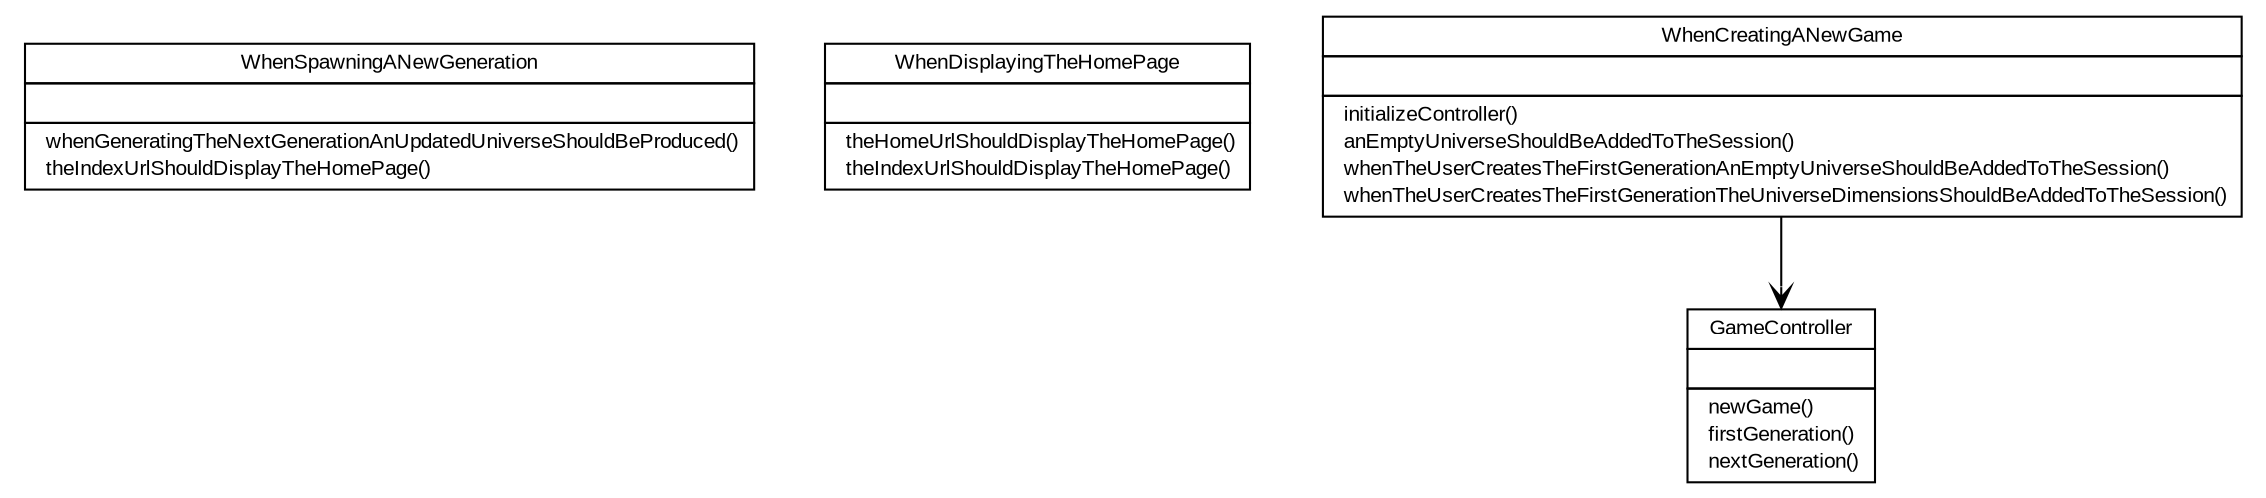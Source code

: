 #!/usr/local/bin/dot
#
# Class diagram 
# Generated by UmlGraph version 4.6 (http://www.spinellis.gr/sw/umlgraph)
#

digraph G {
	edge [fontname="arial",fontsize=10,labelfontname="arial",labelfontsize=10];
	node [fontname="arial",fontsize=10,shape=plaintext];
	// com.wakaleo.gameoflife.webtests.controllers.WhenSpawningANewGeneration
	c0 [label=<<table border="0" cellborder="1" cellspacing="0" cellpadding="2" port="p" href="./WhenSpawningANewGeneration.html">
		<tr><td><table border="0" cellspacing="0" cellpadding="1">
			<tr><td> WhenSpawningANewGeneration </td></tr>
		</table></td></tr>
		<tr><td><table border="0" cellspacing="0" cellpadding="1">
			<tr><td align="left">  </td></tr>
		</table></td></tr>
		<tr><td><table border="0" cellspacing="0" cellpadding="1">
			<tr><td align="left">  whenGeneratingTheNextGenerationAnUpdatedUniverseShouldBeProduced() </td></tr>
			<tr><td align="left">  theIndexUrlShouldDisplayTheHomePage() </td></tr>
		</table></td></tr>
		</table>>, fontname="arial", fontcolor="black", fontsize=10.0];
	// com.wakaleo.gameoflife.webtests.controllers.WhenDisplayingTheHomePage
	c1 [label=<<table border="0" cellborder="1" cellspacing="0" cellpadding="2" port="p" href="./WhenDisplayingTheHomePage.html">
		<tr><td><table border="0" cellspacing="0" cellpadding="1">
			<tr><td> WhenDisplayingTheHomePage </td></tr>
		</table></td></tr>
		<tr><td><table border="0" cellspacing="0" cellpadding="1">
			<tr><td align="left">  </td></tr>
		</table></td></tr>
		<tr><td><table border="0" cellspacing="0" cellpadding="1">
			<tr><td align="left">  theHomeUrlShouldDisplayTheHomePage() </td></tr>
			<tr><td align="left">  theIndexUrlShouldDisplayTheHomePage() </td></tr>
		</table></td></tr>
		</table>>, fontname="arial", fontcolor="black", fontsize=10.0];
	// com.wakaleo.gameoflife.webtests.controllers.WhenCreatingANewGame
	c2 [label=<<table border="0" cellborder="1" cellspacing="0" cellpadding="2" port="p" href="./WhenCreatingANewGame.html">
		<tr><td><table border="0" cellspacing="0" cellpadding="1">
			<tr><td> WhenCreatingANewGame </td></tr>
		</table></td></tr>
		<tr><td><table border="0" cellspacing="0" cellpadding="1">
			<tr><td align="left">  </td></tr>
		</table></td></tr>
		<tr><td><table border="0" cellspacing="0" cellpadding="1">
			<tr><td align="left">  initializeController() </td></tr>
			<tr><td align="left">  anEmptyUniverseShouldBeAddedToTheSession() </td></tr>
			<tr><td align="left">  whenTheUserCreatesTheFirstGenerationAnEmptyUniverseShouldBeAddedToTheSession() </td></tr>
			<tr><td align="left">  whenTheUserCreatesTheFirstGenerationTheUniverseDimensionsShouldBeAddedToTheSession() </td></tr>
		</table></td></tr>
		</table>>, fontname="arial", fontcolor="black", fontsize=10.0];
	// com.wakaleo.gameoflife.webtests.controllers.WhenCreatingANewGame NAVASSOC com.wakaleo.gameoflife.webtests.controllers.GameController
	c2:p -> c3:p [taillabel="", label="", headlabel="", fontname="arial", fontcolor="black", fontsize=10.0, color="black", arrowhead=open];
	// com.wakaleo.gameoflife.webtests.controllers.GameController
	c3 [label=<<table border="0" cellborder="1" cellspacing="0" cellpadding="2" port="p" href="http://java.sun.com/j2se/1.4.2/docs/api/com/wakaleo/gameoflife/webtests/controllers/GameController.html">
		<tr><td><table border="0" cellspacing="0" cellpadding="1">
			<tr><td> GameController </td></tr>
		</table></td></tr>
		<tr><td><table border="0" cellspacing="0" cellpadding="1">
			<tr><td align="left">  </td></tr>
		</table></td></tr>
		<tr><td><table border="0" cellspacing="0" cellpadding="1">
			<tr><td align="left">  newGame() </td></tr>
			<tr><td align="left">  firstGeneration() </td></tr>
			<tr><td align="left">  nextGeneration() </td></tr>
		</table></td></tr>
		</table>>, fontname="arial", fontcolor="black", fontsize=10.0];
}

